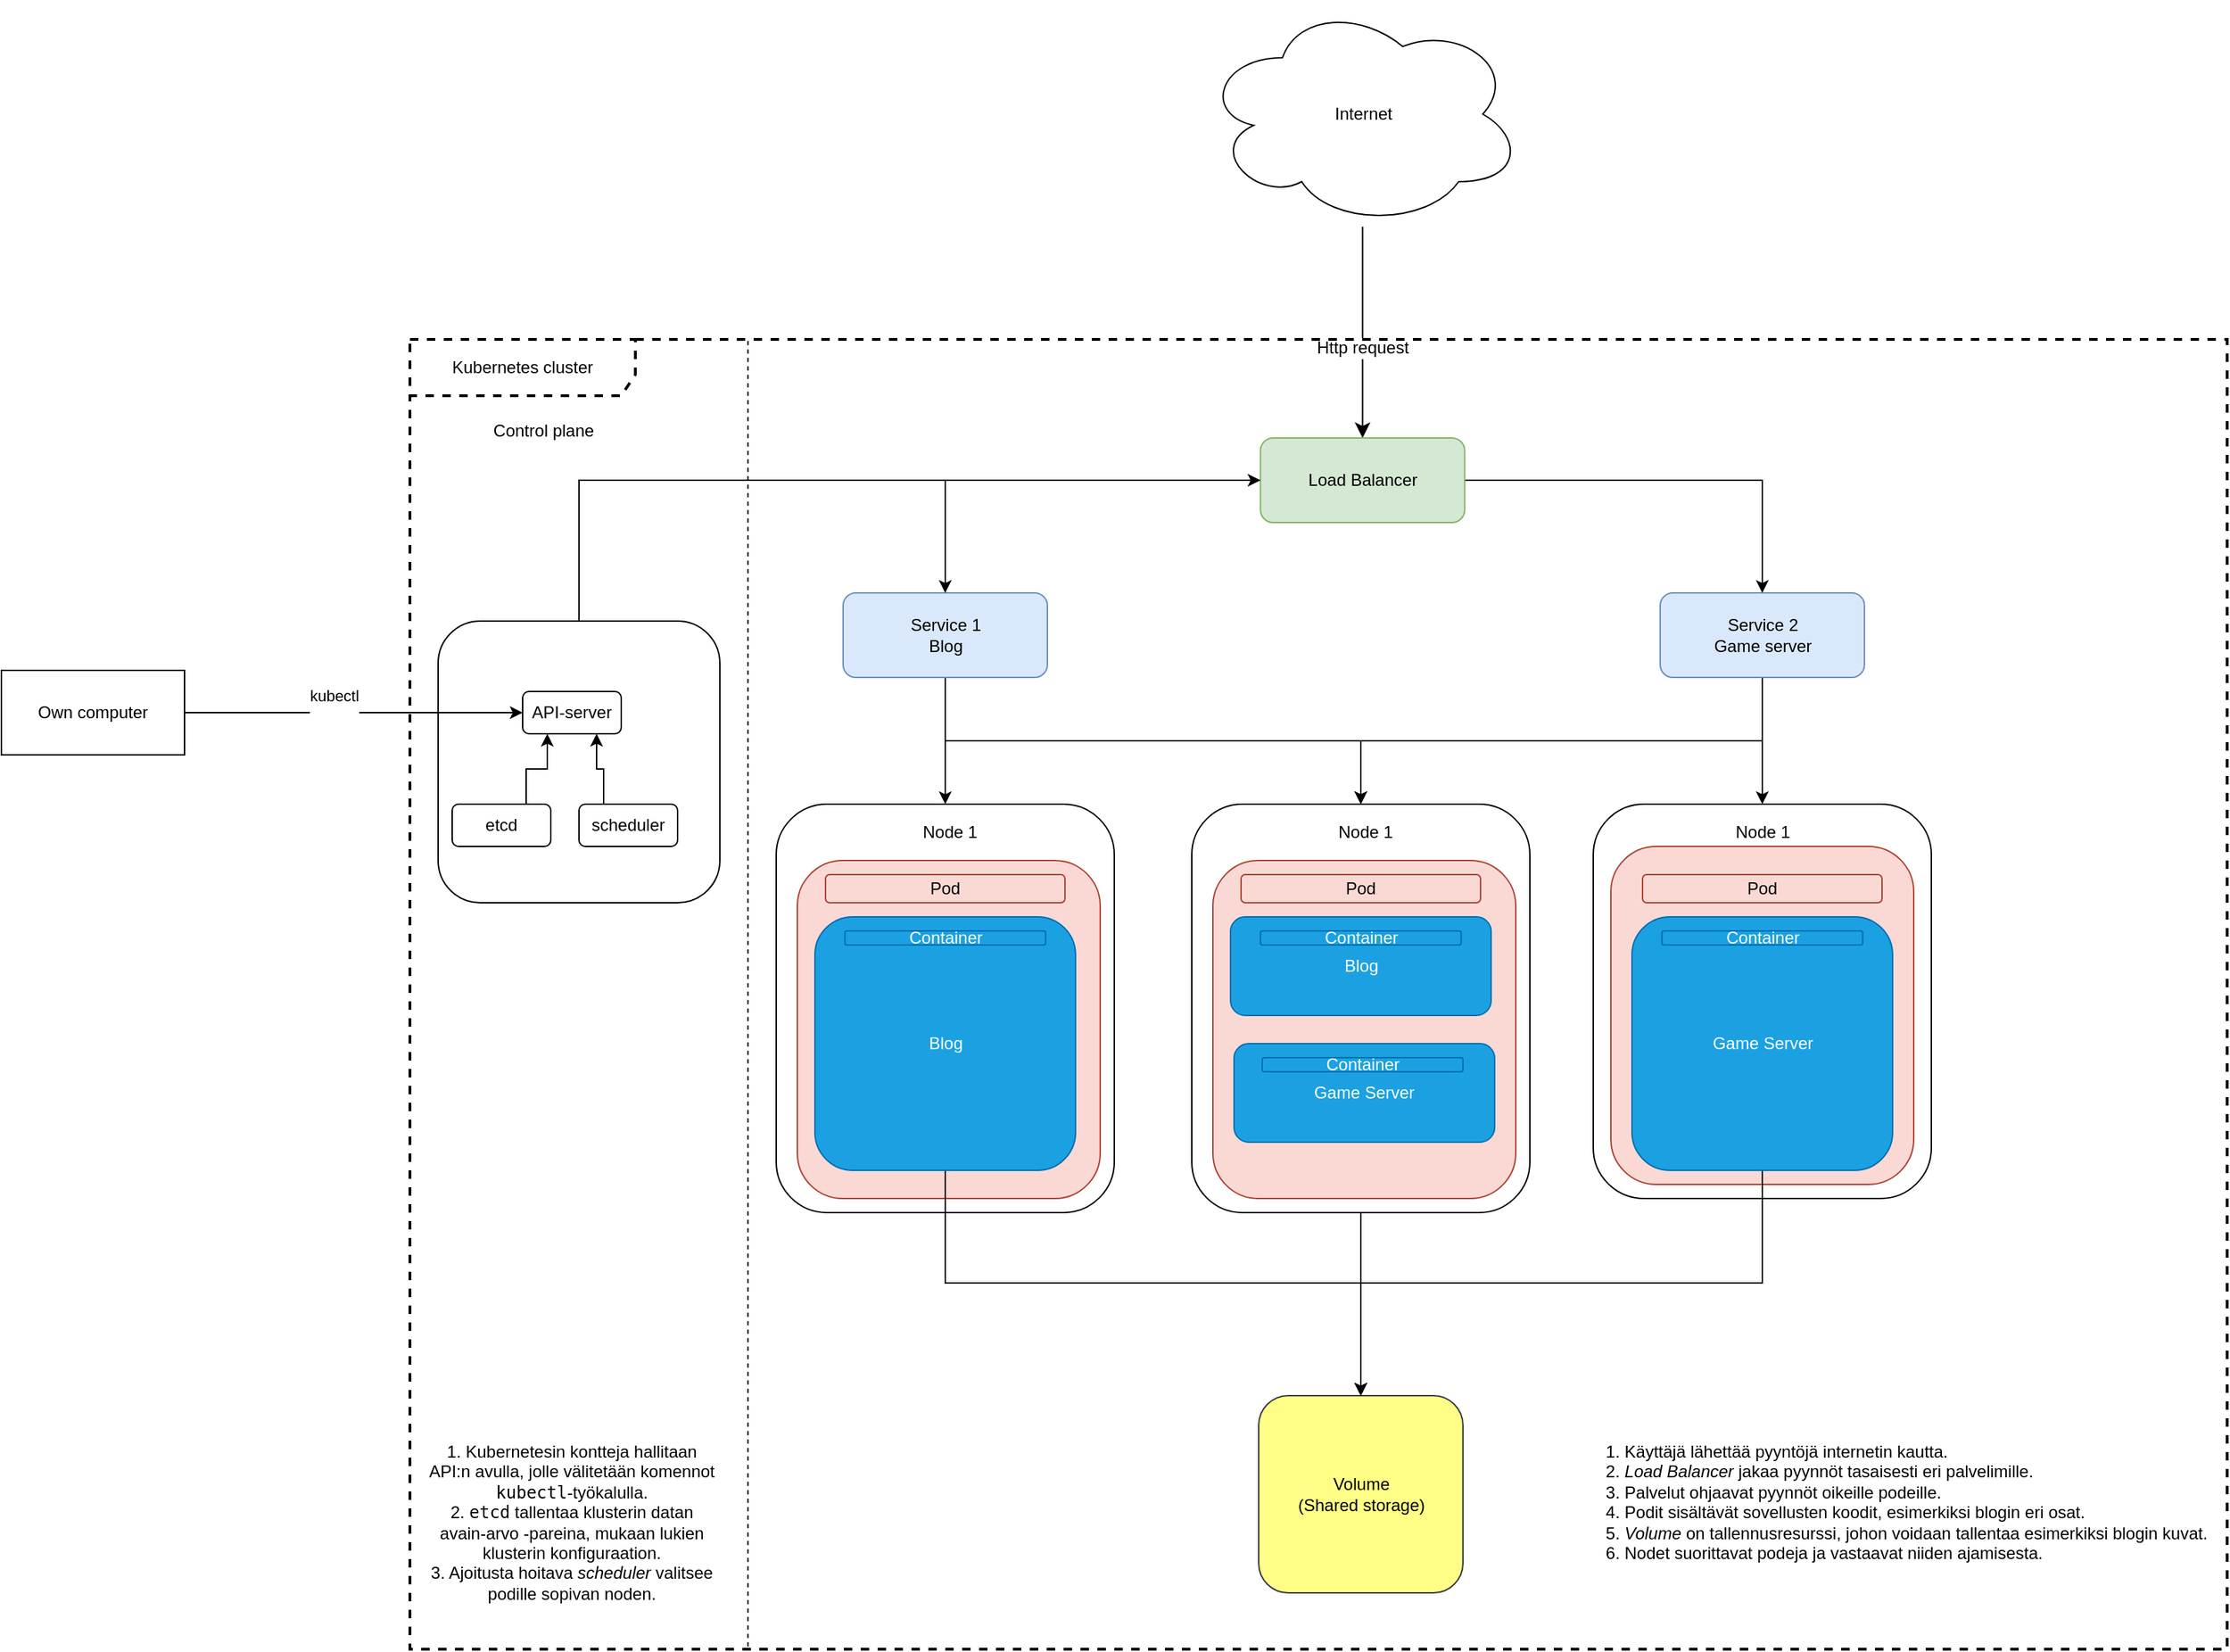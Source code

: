 <mxfile version="26.2.14">
  <diagram name="Page-1" id="zzzbKi3RWNmcgzgOGCOX">
    <mxGraphModel dx="2620" dy="470" grid="1" gridSize="10" guides="1" tooltips="1" connect="1" arrows="1" fold="1" page="1" pageScale="1" pageWidth="850" pageHeight="1100" math="0" shadow="0">
      <root>
        <mxCell id="0" />
        <mxCell id="1" parent="0" />
        <mxCell id="b-Peh1b9AV6shRbCgYjP-100" style="edgeStyle=none;curved=1;rounded=0;orthogonalLoop=1;jettySize=auto;html=1;entryX=0.5;entryY=0;entryDx=0;entryDy=0;fontSize=12;startSize=8;endSize=8;" parent="1" source="b-Peh1b9AV6shRbCgYjP-59" target="Td_-N9b42_Rp9il2KDnt-26" edge="1">
          <mxGeometry relative="1" as="geometry">
            <mxPoint x="1387.5" y="1690" as="targetPoint" />
          </mxGeometry>
        </mxCell>
        <mxCell id="b-Peh1b9AV6shRbCgYjP-101" value="Http request" style="edgeLabel;html=1;align=center;verticalAlign=middle;resizable=0;points=[];fontSize=12;" parent="b-Peh1b9AV6shRbCgYjP-100" vertex="1" connectable="0">
          <mxGeometry x="0.143" y="-1" relative="1" as="geometry">
            <mxPoint as="offset" />
          </mxGeometry>
        </mxCell>
        <mxCell id="b-Peh1b9AV6shRbCgYjP-59" value="Internet" style="ellipse;shape=cloud;whiteSpace=wrap;html=1;" parent="1" vertex="1">
          <mxGeometry x="1562.5" y="1600" width="227.5" height="160" as="geometry" />
        </mxCell>
        <mxCell id="b-Peh1b9AV6shRbCgYjP-102" value="Kubernetes cluster" style="shape=umlFrame;whiteSpace=wrap;html=1;pointerEvents=0;dashed=1;width=160;height=40;strokeWidth=2;" parent="1" vertex="1">
          <mxGeometry x="1000" y="1840" width="1290" height="930" as="geometry" />
        </mxCell>
        <mxCell id="Td_-N9b42_Rp9il2KDnt-33" style="edgeStyle=orthogonalEdgeStyle;rounded=0;orthogonalLoop=1;jettySize=auto;html=1;exitX=0.5;exitY=1;exitDx=0;exitDy=0;entryX=0.5;entryY=0;entryDx=0;entryDy=0;" edge="1" parent="1" source="b-Peh1b9AV6shRbCgYjP-103" target="Td_-N9b42_Rp9il2KDnt-9">
          <mxGeometry relative="1" as="geometry" />
        </mxCell>
        <mxCell id="Td_-N9b42_Rp9il2KDnt-50" style="edgeStyle=orthogonalEdgeStyle;rounded=0;orthogonalLoop=1;jettySize=auto;html=1;exitX=0.5;exitY=1;exitDx=0;exitDy=0;entryX=0.5;entryY=0;entryDx=0;entryDy=0;" edge="1" parent="1" source="b-Peh1b9AV6shRbCgYjP-103" target="Td_-N9b42_Rp9il2KDnt-43">
          <mxGeometry relative="1" as="geometry" />
        </mxCell>
        <mxCell id="b-Peh1b9AV6shRbCgYjP-103" value="Service 1&lt;div&gt;Blog&lt;/div&gt;" style="rounded=1;whiteSpace=wrap;html=1;fillColor=#dae8fc;strokeColor=#6c8ebf;" parent="1" vertex="1">
          <mxGeometry x="1307.5" y="2020" width="145" height="60" as="geometry" />
        </mxCell>
        <mxCell id="b-Peh1b9AV6shRbCgYjP-105" value="" style="rounded=1;whiteSpace=wrap;html=1;" parent="1" vertex="1">
          <mxGeometry x="1840" y="2170" width="240" height="280" as="geometry" />
        </mxCell>
        <mxCell id="b-Peh1b9AV6shRbCgYjP-106" value="Pod" style="rounded=1;whiteSpace=wrap;html=1;" parent="1" vertex="1">
          <mxGeometry x="1265" y="2200" width="215" height="240" as="geometry" />
        </mxCell>
        <mxCell id="b-Peh1b9AV6shRbCgYjP-111" value="Blog" style="rounded=1;whiteSpace=wrap;html=1;" parent="1" vertex="1">
          <mxGeometry x="1277.5" y="2240" width="185" height="180" as="geometry" />
        </mxCell>
        <mxCell id="Td_-N9b42_Rp9il2KDnt-5" value="Node 1" style="rounded=1;whiteSpace=wrap;html=1;strokeColor=none;" vertex="1" parent="1">
          <mxGeometry x="1285" y="2170" width="170" height="20" as="geometry" />
        </mxCell>
        <mxCell id="Td_-N9b42_Rp9il2KDnt-34" style="edgeStyle=orthogonalEdgeStyle;rounded=0;orthogonalLoop=1;jettySize=auto;html=1;exitX=0.5;exitY=1;exitDx=0;exitDy=0;entryX=0.5;entryY=0;entryDx=0;entryDy=0;" edge="1" parent="1" source="Td_-N9b42_Rp9il2KDnt-6" target="b-Peh1b9AV6shRbCgYjP-105">
          <mxGeometry relative="1" as="geometry" />
        </mxCell>
        <mxCell id="Td_-N9b42_Rp9il2KDnt-54" style="edgeStyle=orthogonalEdgeStyle;rounded=0;orthogonalLoop=1;jettySize=auto;html=1;exitX=0.5;exitY=1;exitDx=0;exitDy=0;entryX=0.5;entryY=0;entryDx=0;entryDy=0;" edge="1" parent="1" source="Td_-N9b42_Rp9il2KDnt-6" target="Td_-N9b42_Rp9il2KDnt-43">
          <mxGeometry relative="1" as="geometry" />
        </mxCell>
        <mxCell id="Td_-N9b42_Rp9il2KDnt-6" value="Service 2&lt;div&gt;Game server&lt;/div&gt;" style="rounded=1;whiteSpace=wrap;html=1;fillColor=#dae8fc;strokeColor=#6c8ebf;" vertex="1" parent="1">
          <mxGeometry x="1887.5" y="2020" width="145" height="60" as="geometry" />
        </mxCell>
        <mxCell id="Td_-N9b42_Rp9il2KDnt-7" value="Pod" style="rounded=1;whiteSpace=wrap;html=1;strokeColor=none;" vertex="1" parent="1">
          <mxGeometry x="1285" y="2210" width="170" height="20" as="geometry" />
        </mxCell>
        <mxCell id="Td_-N9b42_Rp9il2KDnt-8" value="Container" style="rounded=1;whiteSpace=wrap;html=1;strokeColor=none;" vertex="1" parent="1">
          <mxGeometry x="1298.75" y="2250" width="142.5" height="10" as="geometry" />
        </mxCell>
        <mxCell id="Td_-N9b42_Rp9il2KDnt-9" value="" style="rounded=1;whiteSpace=wrap;html=1;" vertex="1" parent="1">
          <mxGeometry x="1260" y="2170" width="240" height="290" as="geometry" />
        </mxCell>
        <mxCell id="Td_-N9b42_Rp9il2KDnt-10" value="Pod" style="rounded=1;whiteSpace=wrap;html=1;fillColor=#fad9d5;strokeColor=#ae4132;" vertex="1" parent="1">
          <mxGeometry x="1275" y="2210" width="215" height="240" as="geometry" />
        </mxCell>
        <mxCell id="Td_-N9b42_Rp9il2KDnt-24" style="edgeStyle=orthogonalEdgeStyle;rounded=0;orthogonalLoop=1;jettySize=auto;html=1;exitX=0.5;exitY=1;exitDx=0;exitDy=0;entryX=0.5;entryY=0;entryDx=0;entryDy=0;" edge="1" parent="1" source="Td_-N9b42_Rp9il2KDnt-11" target="Td_-N9b42_Rp9il2KDnt-23">
          <mxGeometry relative="1" as="geometry" />
        </mxCell>
        <mxCell id="Td_-N9b42_Rp9il2KDnt-11" value="Blog" style="rounded=1;whiteSpace=wrap;html=1;fillColor=#1ba1e2;fontColor=#ffffff;strokeColor=#006EAF;" vertex="1" parent="1">
          <mxGeometry x="1287.5" y="2250" width="185" height="180" as="geometry" />
        </mxCell>
        <mxCell id="Td_-N9b42_Rp9il2KDnt-12" value="Node 1" style="rounded=1;whiteSpace=wrap;html=1;strokeColor=none;" vertex="1" parent="1">
          <mxGeometry x="1892.5" y="2180" width="135" height="20" as="geometry" />
        </mxCell>
        <mxCell id="Td_-N9b42_Rp9il2KDnt-13" value="Pod" style="rounded=1;whiteSpace=wrap;html=1;strokeColor=#ae4132;fillColor=#fad9d5;" vertex="1" parent="1">
          <mxGeometry x="1295" y="2220" width="170" height="20" as="geometry" />
        </mxCell>
        <mxCell id="Td_-N9b42_Rp9il2KDnt-14" value="Container" style="rounded=1;whiteSpace=wrap;html=1;strokeColor=#006EAF;fillColor=#1ba1e2;fontColor=#ffffff;" vertex="1" parent="1">
          <mxGeometry x="1308.75" y="2260" width="142.5" height="10" as="geometry" />
        </mxCell>
        <mxCell id="Td_-N9b42_Rp9il2KDnt-15" value="Node 1" style="rounded=1;whiteSpace=wrap;html=1;strokeColor=none;" vertex="1" parent="1">
          <mxGeometry x="1316.25" y="2180" width="135" height="20" as="geometry" />
        </mxCell>
        <mxCell id="Td_-N9b42_Rp9il2KDnt-17" value="" style="rounded=1;whiteSpace=wrap;html=1;fillColor=#fad9d5;strokeColor=#ae4132;" vertex="1" parent="1">
          <mxGeometry x="1852.5" y="2200" width="215" height="240" as="geometry" />
        </mxCell>
        <mxCell id="Td_-N9b42_Rp9il2KDnt-25" style="edgeStyle=orthogonalEdgeStyle;rounded=0;orthogonalLoop=1;jettySize=auto;html=1;exitX=0.5;exitY=1;exitDx=0;exitDy=0;entryX=0.5;entryY=0;entryDx=0;entryDy=0;" edge="1" parent="1" source="Td_-N9b42_Rp9il2KDnt-19" target="Td_-N9b42_Rp9il2KDnt-23">
          <mxGeometry relative="1" as="geometry">
            <mxPoint x="1960" y="2540" as="targetPoint" />
          </mxGeometry>
        </mxCell>
        <mxCell id="Td_-N9b42_Rp9il2KDnt-19" value="Game Server" style="rounded=1;whiteSpace=wrap;html=1;fillColor=#1ba1e2;fontColor=#ffffff;strokeColor=#006EAF;" vertex="1" parent="1">
          <mxGeometry x="1867.5" y="2250" width="185" height="180" as="geometry" />
        </mxCell>
        <mxCell id="Td_-N9b42_Rp9il2KDnt-20" value="Container" style="rounded=1;whiteSpace=wrap;html=1;strokeColor=#006EAF;fillColor=#1ba1e2;fontColor=#ffffff;" vertex="1" parent="1">
          <mxGeometry x="1888.75" y="2260" width="142.5" height="10" as="geometry" />
        </mxCell>
        <mxCell id="Td_-N9b42_Rp9il2KDnt-22" value="Pod" style="rounded=1;whiteSpace=wrap;html=1;strokeColor=#ae4132;fillColor=#fad9d5;" vertex="1" parent="1">
          <mxGeometry x="1875" y="2220" width="170" height="20" as="geometry" />
        </mxCell>
        <mxCell id="Td_-N9b42_Rp9il2KDnt-23" value="Volume&lt;div&gt;(Shared storage)&lt;/div&gt;" style="rounded=1;whiteSpace=wrap;html=1;align=center;fillColor=#ffff88;strokeColor=#36393d;" vertex="1" parent="1">
          <mxGeometry x="1602.5" y="2590" width="145" height="140" as="geometry" />
        </mxCell>
        <mxCell id="Td_-N9b42_Rp9il2KDnt-28" style="edgeStyle=orthogonalEdgeStyle;rounded=0;orthogonalLoop=1;jettySize=auto;html=1;exitX=0;exitY=0.5;exitDx=0;exitDy=0;entryX=0.5;entryY=0;entryDx=0;entryDy=0;" edge="1" parent="1" source="Td_-N9b42_Rp9il2KDnt-26" target="b-Peh1b9AV6shRbCgYjP-103">
          <mxGeometry relative="1" as="geometry" />
        </mxCell>
        <mxCell id="Td_-N9b42_Rp9il2KDnt-29" style="edgeStyle=orthogonalEdgeStyle;rounded=0;orthogonalLoop=1;jettySize=auto;html=1;exitX=1;exitY=0.5;exitDx=0;exitDy=0;entryX=0.5;entryY=0;entryDx=0;entryDy=0;" edge="1" parent="1" source="Td_-N9b42_Rp9il2KDnt-26" target="Td_-N9b42_Rp9il2KDnt-6">
          <mxGeometry relative="1" as="geometry" />
        </mxCell>
        <mxCell id="Td_-N9b42_Rp9il2KDnt-26" value="Load Balancer" style="rounded=1;whiteSpace=wrap;html=1;fillColor=#d5e8d4;strokeColor=#82b366;" vertex="1" parent="1">
          <mxGeometry x="1603.75" y="1910" width="145" height="60" as="geometry" />
        </mxCell>
        <mxCell id="Td_-N9b42_Rp9il2KDnt-75" style="edgeStyle=orthogonalEdgeStyle;rounded=0;orthogonalLoop=1;jettySize=auto;html=1;exitX=1;exitY=0.5;exitDx=0;exitDy=0;entryX=0;entryY=0.5;entryDx=0;entryDy=0;" edge="1" parent="1" source="Td_-N9b42_Rp9il2KDnt-35" target="Td_-N9b42_Rp9il2KDnt-74">
          <mxGeometry relative="1" as="geometry" />
        </mxCell>
        <mxCell id="Td_-N9b42_Rp9il2KDnt-76" value="kubectl&lt;div&gt;&lt;br&gt;&lt;/div&gt;" style="edgeLabel;html=1;align=center;verticalAlign=middle;resizable=0;points=[];" vertex="1" connectable="0" parent="Td_-N9b42_Rp9il2KDnt-75">
          <mxGeometry x="-0.116" y="5" relative="1" as="geometry">
            <mxPoint as="offset" />
          </mxGeometry>
        </mxCell>
        <mxCell id="Td_-N9b42_Rp9il2KDnt-35" value="Own computer" style="rounded=0;whiteSpace=wrap;html=1;" vertex="1" parent="1">
          <mxGeometry x="710" y="2075" width="130" height="60" as="geometry" />
        </mxCell>
        <mxCell id="Td_-N9b42_Rp9il2KDnt-38" value="Pod" style="rounded=1;whiteSpace=wrap;html=1;" vertex="1" parent="1">
          <mxGeometry x="1560" y="2200" width="215" height="240" as="geometry" />
        </mxCell>
        <mxCell id="Td_-N9b42_Rp9il2KDnt-39" value="Blog" style="rounded=1;whiteSpace=wrap;html=1;" vertex="1" parent="1">
          <mxGeometry x="1572.5" y="2240" width="185" height="180" as="geometry" />
        </mxCell>
        <mxCell id="Td_-N9b42_Rp9il2KDnt-40" value="Node 1" style="rounded=1;whiteSpace=wrap;html=1;strokeColor=none;" vertex="1" parent="1">
          <mxGeometry x="1580" y="2170" width="170" height="20" as="geometry" />
        </mxCell>
        <mxCell id="Td_-N9b42_Rp9il2KDnt-41" value="Pod" style="rounded=1;whiteSpace=wrap;html=1;strokeColor=none;" vertex="1" parent="1">
          <mxGeometry x="1580" y="2210" width="170" height="20" as="geometry" />
        </mxCell>
        <mxCell id="Td_-N9b42_Rp9il2KDnt-42" value="Container" style="rounded=1;whiteSpace=wrap;html=1;strokeColor=none;" vertex="1" parent="1">
          <mxGeometry x="1593.75" y="2250" width="142.5" height="10" as="geometry" />
        </mxCell>
        <mxCell id="Td_-N9b42_Rp9il2KDnt-55" style="edgeStyle=orthogonalEdgeStyle;rounded=0;orthogonalLoop=1;jettySize=auto;html=1;exitX=0.5;exitY=1;exitDx=0;exitDy=0;entryX=0.5;entryY=0;entryDx=0;entryDy=0;" edge="1" parent="1" source="Td_-N9b42_Rp9il2KDnt-43" target="Td_-N9b42_Rp9il2KDnt-23">
          <mxGeometry relative="1" as="geometry" />
        </mxCell>
        <mxCell id="Td_-N9b42_Rp9il2KDnt-43" value="" style="rounded=1;whiteSpace=wrap;html=1;" vertex="1" parent="1">
          <mxGeometry x="1555" y="2170" width="240" height="290" as="geometry" />
        </mxCell>
        <mxCell id="Td_-N9b42_Rp9il2KDnt-44" value="" style="rounded=1;whiteSpace=wrap;html=1;fillColor=#fad9d5;strokeColor=#ae4132;" vertex="1" parent="1">
          <mxGeometry x="1570" y="2210" width="215" height="240" as="geometry" />
        </mxCell>
        <mxCell id="Td_-N9b42_Rp9il2KDnt-45" value="Blog" style="rounded=1;whiteSpace=wrap;html=1;fillColor=#1ba1e2;fontColor=#ffffff;strokeColor=#006EAF;" vertex="1" parent="1">
          <mxGeometry x="1582.5" y="2250" width="185" height="70" as="geometry" />
        </mxCell>
        <mxCell id="Td_-N9b42_Rp9il2KDnt-46" value="Pod" style="rounded=1;whiteSpace=wrap;html=1;strokeColor=#ae4132;fillColor=#fad9d5;" vertex="1" parent="1">
          <mxGeometry x="1590" y="2220" width="170" height="20" as="geometry" />
        </mxCell>
        <mxCell id="Td_-N9b42_Rp9il2KDnt-47" value="Container" style="rounded=1;whiteSpace=wrap;html=1;strokeColor=#006EAF;fillColor=#1ba1e2;fontColor=#ffffff;" vertex="1" parent="1">
          <mxGeometry x="1603.75" y="2260" width="142.5" height="10" as="geometry" />
        </mxCell>
        <mxCell id="Td_-N9b42_Rp9il2KDnt-48" value="Node 1" style="rounded=1;whiteSpace=wrap;html=1;strokeColor=none;" vertex="1" parent="1">
          <mxGeometry x="1611.25" y="2180" width="135" height="20" as="geometry" />
        </mxCell>
        <mxCell id="Td_-N9b42_Rp9il2KDnt-52" value="Game Server" style="rounded=1;whiteSpace=wrap;html=1;fillColor=#1ba1e2;fontColor=#ffffff;strokeColor=#006EAF;" vertex="1" parent="1">
          <mxGeometry x="1585" y="2340" width="185" height="70" as="geometry" />
        </mxCell>
        <mxCell id="Td_-N9b42_Rp9il2KDnt-53" value="Container" style="rounded=1;whiteSpace=wrap;html=1;strokeColor=#006EAF;fillColor=#1ba1e2;fontColor=#ffffff;" vertex="1" parent="1">
          <mxGeometry x="1605" y="2350" width="142.5" height="10" as="geometry" />
        </mxCell>
        <mxCell id="Td_-N9b42_Rp9il2KDnt-65" value="" style="endArrow=none;dashed=1;html=1;rounded=0;exitX=0.186;exitY=0.998;exitDx=0;exitDy=0;exitPerimeter=0;entryX=0.186;entryY=0.001;entryDx=0;entryDy=0;entryPerimeter=0;" edge="1" parent="1" source="b-Peh1b9AV6shRbCgYjP-102" target="b-Peh1b9AV6shRbCgYjP-102">
          <mxGeometry width="50" height="50" relative="1" as="geometry">
            <mxPoint x="1227.5" y="1890" as="sourcePoint" />
            <mxPoint x="1277.5" y="1840" as="targetPoint" />
          </mxGeometry>
        </mxCell>
        <mxCell id="Td_-N9b42_Rp9il2KDnt-71" style="edgeStyle=orthogonalEdgeStyle;rounded=0;orthogonalLoop=1;jettySize=auto;html=1;exitX=0.5;exitY=0;exitDx=0;exitDy=0;entryX=0;entryY=0.5;entryDx=0;entryDy=0;" edge="1" parent="1" source="Td_-N9b42_Rp9il2KDnt-68" target="Td_-N9b42_Rp9il2KDnt-26">
          <mxGeometry relative="1" as="geometry" />
        </mxCell>
        <mxCell id="Td_-N9b42_Rp9il2KDnt-68" value="" style="rounded=1;whiteSpace=wrap;html=1;gradientColor=none;fillColor=none;" vertex="1" parent="1">
          <mxGeometry x="1020" y="2040" width="200" height="200" as="geometry" />
        </mxCell>
        <mxCell id="Td_-N9b42_Rp9il2KDnt-72" value="Control plane" style="rounded=1;whiteSpace=wrap;html=1;strokeColor=none;" vertex="1" parent="1">
          <mxGeometry x="1050" y="1890" width="90" height="30" as="geometry" />
        </mxCell>
        <mxCell id="Td_-N9b42_Rp9il2KDnt-78" style="edgeStyle=orthogonalEdgeStyle;rounded=0;orthogonalLoop=1;jettySize=auto;html=1;exitX=0.75;exitY=0;exitDx=0;exitDy=0;entryX=0.25;entryY=1;entryDx=0;entryDy=0;" edge="1" parent="1" source="Td_-N9b42_Rp9il2KDnt-73" target="Td_-N9b42_Rp9il2KDnt-74">
          <mxGeometry relative="1" as="geometry" />
        </mxCell>
        <mxCell id="Td_-N9b42_Rp9il2KDnt-73" value="etcd" style="rounded=1;whiteSpace=wrap;html=1;" vertex="1" parent="1">
          <mxGeometry x="1030" y="2170" width="70" height="30" as="geometry" />
        </mxCell>
        <mxCell id="Td_-N9b42_Rp9il2KDnt-74" value="API-server" style="rounded=1;whiteSpace=wrap;html=1;" vertex="1" parent="1">
          <mxGeometry x="1080" y="2090" width="70" height="30" as="geometry" />
        </mxCell>
        <mxCell id="Td_-N9b42_Rp9il2KDnt-80" style="edgeStyle=orthogonalEdgeStyle;rounded=0;orthogonalLoop=1;jettySize=auto;html=1;exitX=0.25;exitY=0;exitDx=0;exitDy=0;entryX=0.75;entryY=1;entryDx=0;entryDy=0;" edge="1" parent="1" source="Td_-N9b42_Rp9il2KDnt-79" target="Td_-N9b42_Rp9il2KDnt-74">
          <mxGeometry relative="1" as="geometry" />
        </mxCell>
        <mxCell id="Td_-N9b42_Rp9il2KDnt-79" value="scheduler" style="rounded=1;whiteSpace=wrap;html=1;" vertex="1" parent="1">
          <mxGeometry x="1120" y="2170" width="70" height="30" as="geometry" />
        </mxCell>
        <mxCell id="Td_-N9b42_Rp9il2KDnt-81" value="1. Kubernetesin kontteja hallitaan API:n avulla, jolle välitetään komennot &lt;code&gt;kubectl&lt;/code&gt;-työkalulla.&lt;div&gt;&lt;code&gt;&lt;font face=&quot;Helvetica&quot;&gt;2.&amp;nbsp;&lt;/font&gt;etcd&lt;/code&gt; tallentaa klusterin datan avain-arvo -pareina, mukaan lukien klusterin konfiguraation.&lt;/div&gt;&lt;div&gt;3. Ajoitusta hoitava &lt;em&gt;scheduler&lt;/em&gt; valitsee podille sopivan noden.&lt;/div&gt;" style="text;html=1;align=center;verticalAlign=middle;whiteSpace=wrap;rounded=0;" vertex="1" parent="1">
          <mxGeometry x="1010" y="2600" width="210" height="160" as="geometry" />
        </mxCell>
        <mxCell id="Td_-N9b42_Rp9il2KDnt-84" value="&lt;div style=&quot;text-align: left;&quot;&gt;&lt;span style=&quot;background-color: transparent; color: light-dark(rgb(0, 0, 0), rgb(255, 255, 255));&quot;&gt;1. Käyttäjä lähettää pyyntöjä internetin kautta.&lt;/span&gt;&lt;/div&gt;&lt;div style=&quot;text-align: left;&quot;&gt;2.&amp;nbsp;&lt;em style=&quot;background-color: transparent; color: light-dark(rgb(0, 0, 0), rgb(255, 255, 255));&quot;&gt;Load Balancer&lt;/em&gt;&lt;span style=&quot;background-color: transparent; color: light-dark(rgb(0, 0, 0), rgb(255, 255, 255));&quot;&gt;&amp;nbsp;&lt;/span&gt;&lt;span style=&quot;background-color: transparent; color: light-dark(rgb(0, 0, 0), rgb(255, 255, 255));&quot;&gt;jakaa pyynnöt tasaisesti eri palvelimille.&lt;/span&gt;&lt;/div&gt;&lt;div style=&quot;text-align: left;&quot;&gt;&lt;span style=&quot;background-color: transparent; color: light-dark(rgb(0, 0, 0), rgb(255, 255, 255));&quot;&gt;3.&amp;nbsp;&lt;/span&gt;&lt;span style=&quot;background-color: transparent; color: light-dark(rgb(0, 0, 0), rgb(255, 255, 255));&quot;&gt;Palvelut ohjaavat pyynnöt oikeille podeille.&lt;/span&gt;&lt;/div&gt;&lt;div style=&quot;text-align: left;&quot;&gt;&lt;span style=&quot;background-color: transparent; color: light-dark(rgb(0, 0, 0), rgb(255, 255, 255));&quot;&gt;4.&amp;nbsp;&lt;/span&gt;&lt;span style=&quot;background-color: transparent; color: light-dark(rgb(0, 0, 0), rgb(255, 255, 255));&quot;&gt;Podit sisältävät sovellusten koodit, esimerkiksi blogin eri osat.&lt;/span&gt;&lt;/div&gt;&lt;div style=&quot;text-align: left;&quot;&gt;&lt;span style=&quot;background-color: transparent; color: light-dark(rgb(0, 0, 0), rgb(255, 255, 255));&quot;&gt;5.&amp;nbsp;&lt;/span&gt;&lt;em style=&quot;background-color: transparent; color: light-dark(rgb(0, 0, 0), rgb(255, 255, 255));&quot;&gt;Volume&lt;/em&gt;&lt;span style=&quot;background-color: transparent; color: light-dark(rgb(0, 0, 0), rgb(255, 255, 255));&quot;&gt;&amp;nbsp;&lt;/span&gt;&lt;span style=&quot;background-color: transparent; color: light-dark(rgb(0, 0, 0), rgb(255, 255, 255));&quot;&gt;on tallennusresurssi, johon voidaan tallentaa esimerkiksi blogin kuvat.&lt;/span&gt;&lt;/div&gt;&lt;div style=&quot;text-align: left;&quot;&gt;&lt;span style=&quot;background-color: transparent; color: light-dark(rgb(0, 0, 0), rgb(255, 255, 255));&quot;&gt;6.&amp;nbsp;&lt;/span&gt;&lt;span style=&quot;background-color: transparent; color: light-dark(rgb(0, 0, 0), rgb(255, 255, 255));&quot;&gt;Nodet suorittavat podeja ja vastaavat niiden ajamisesta.&lt;/span&gt;&lt;/div&gt;&lt;div style=&quot;text-align: left;&quot;&gt;&lt;span style=&quot;background-color: transparent; color: light-dark(rgb(0, 0, 0), rgb(255, 255, 255));&quot;&gt;&lt;br&gt;&lt;/span&gt;&lt;/div&gt;&lt;div style=&quot;text-align: left;&quot;&gt;&lt;span style=&quot;background-color: transparent; color: light-dark(rgb(0, 0, 0), rgb(255, 255, 255));&quot;&gt;&lt;br&gt;&lt;/span&gt;&lt;/div&gt;" style="text;html=1;align=center;verticalAlign=middle;whiteSpace=wrap;rounded=0;" vertex="1" parent="1">
          <mxGeometry x="1840" y="2600" width="445" height="160" as="geometry" />
        </mxCell>
      </root>
    </mxGraphModel>
  </diagram>
</mxfile>

